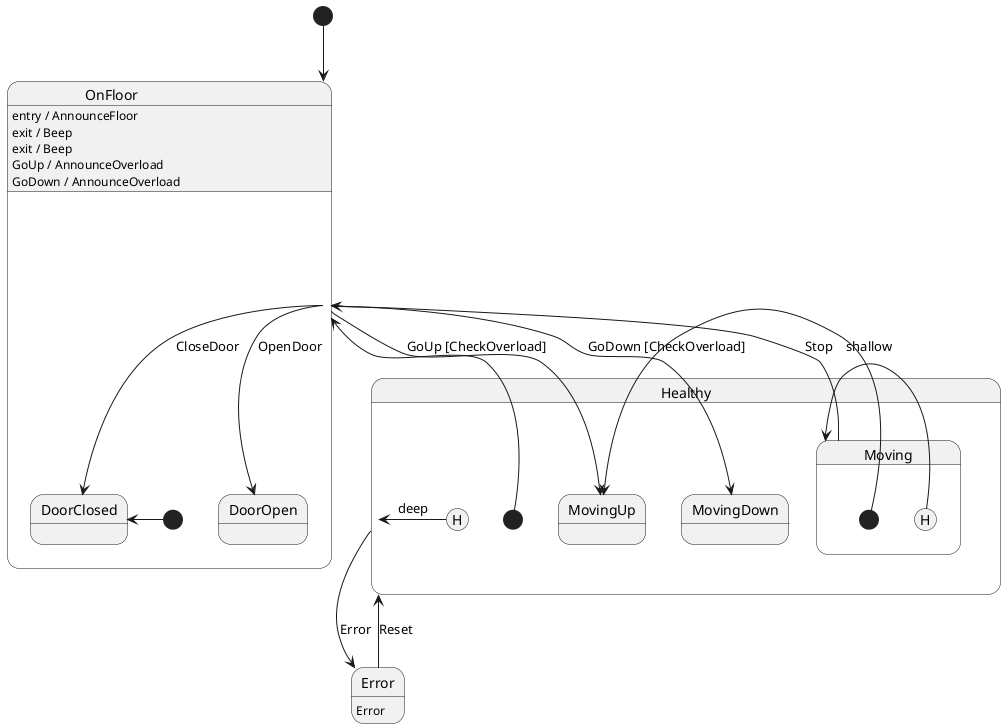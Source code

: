 @startuml Elevator
[*] --> OnFloor
state Healthy {
[H] -left> Healthy : deep
[*] -> OnFloor
state OnFloor {
[*] -> DoorClosed
state DoorClosed {
}
state DoorOpen {
}
}
OnFloor : entry / AnnounceFloor
OnFloor : exit / Beep
OnFloor : exit / Beep
OnFloor --> DoorClosed : CloseDoor
OnFloor --> DoorOpen : OpenDoor
OnFloor --> MovingUp : GoUp [CheckOverload]
OnFloor : GoUp / AnnounceOverload
OnFloor --> MovingDown : GoDown [CheckOverload]
OnFloor : GoDown / AnnounceOverload
state Moving {
[H] -left> Moving : shallow
[*] -> MovingUp
state MovingUp {
}
state MovingDown {
}
}
Moving --> OnFloor : Stop
}
Healthy --> Error : Error
state Error {
}
Error --> Healthy : Reset
Error : Error
@enduml
